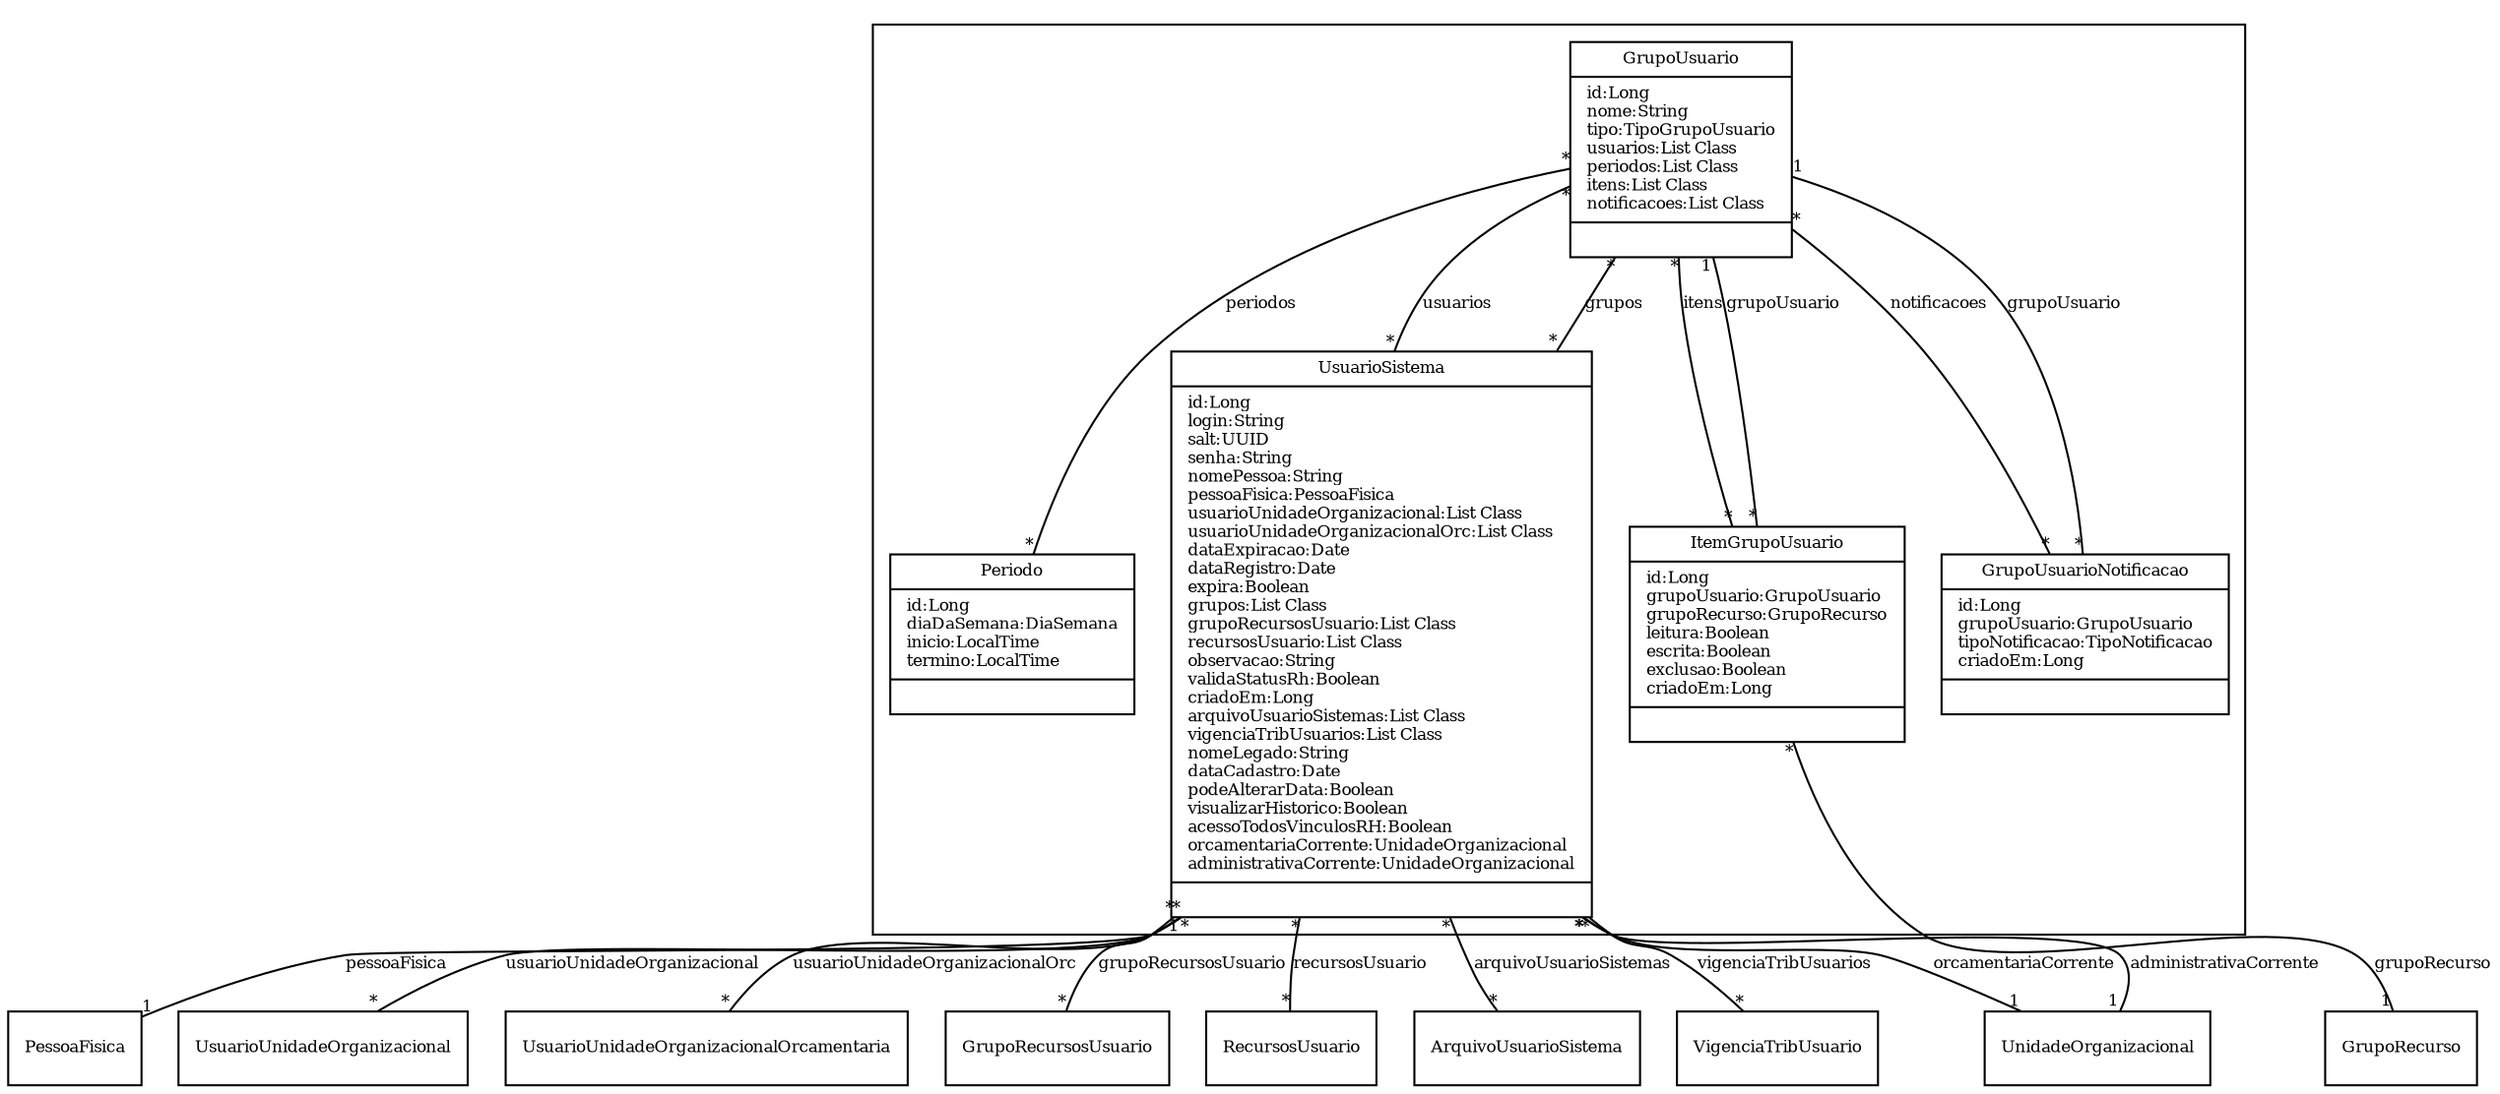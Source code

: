 digraph G{
fontname = "Times-Roman"
fontsize = 8

node [
        fontname = "Times-Roman"
        fontsize = 8
        shape = "record"
]

edge [
        fontname = "Times-Roman"
        fontsize = 8
]

subgraph clusterGRUPO_DE_USUARIO
{
GrupoUsuario [label = "{GrupoUsuario|id:Long\lnome:String\ltipo:TipoGrupoUsuario\lusuarios:List Class\lperiodos:List Class\litens:List Class\lnotificacoes:List Class\l|\l}"]
UsuarioSistema [label = "{UsuarioSistema|id:Long\llogin:String\lsalt:UUID\lsenha:String\lnomePessoa:String\lpessoaFisica:PessoaFisica\lusuarioUnidadeOrganizacional:List Class\lusuarioUnidadeOrganizacionalOrc:List Class\ldataExpiracao:Date\ldataRegistro:Date\lexpira:Boolean\lgrupos:List Class\lgrupoRecursosUsuario:List Class\lrecursosUsuario:List Class\lobservacao:String\lvalidaStatusRh:Boolean\lcriadoEm:Long\larquivoUsuarioSistemas:List Class\lvigenciaTribUsuarios:List Class\lnomeLegado:String\ldataCadastro:Date\lpodeAlterarData:Boolean\lvisualizarHistorico:Boolean\lacessoTodosVinculosRH:Boolean\lorcamentariaCorrente:UnidadeOrganizacional\ladministrativaCorrente:UnidadeOrganizacional\l|\l}"]
Periodo [label = "{Periodo|id:Long\ldiaDaSemana:DiaSemana\linicio:LocalTime\ltermino:LocalTime\l|\l}"]
ItemGrupoUsuario [label = "{ItemGrupoUsuario|id:Long\lgrupoUsuario:GrupoUsuario\lgrupoRecurso:GrupoRecurso\lleitura:Boolean\lescrita:Boolean\lexclusao:Boolean\lcriadoEm:Long\l|\l}"]
GrupoUsuarioNotificacao [label = "{GrupoUsuarioNotificacao|id:Long\lgrupoUsuario:GrupoUsuario\ltipoNotificacao:TipoNotificacao\lcriadoEm:Long\l|\l}"]
}
edge [arrowhead = "none" headlabel = "*" taillabel = "*"] GrupoUsuario -> UsuarioSistema [label = "usuarios"]
edge [arrowhead = "none" headlabel = "*" taillabel = "*"] GrupoUsuario -> Periodo [label = "periodos"]
edge [arrowhead = "none" headlabel = "*" taillabel = "*"] GrupoUsuario -> ItemGrupoUsuario [label = "itens"]
edge [arrowhead = "none" headlabel = "*" taillabel = "*"] GrupoUsuario -> GrupoUsuarioNotificacao [label = "notificacoes"]
edge [arrowhead = "none" headlabel = "1" taillabel = "1"] UsuarioSistema -> PessoaFisica [label = "pessoaFisica"]
edge [arrowhead = "none" headlabel = "*" taillabel = "*"] UsuarioSistema -> UsuarioUnidadeOrganizacional [label = "usuarioUnidadeOrganizacional"]
edge [arrowhead = "none" headlabel = "*" taillabel = "*"] UsuarioSistema -> UsuarioUnidadeOrganizacionalOrcamentaria [label = "usuarioUnidadeOrganizacionalOrc"]
edge [arrowhead = "none" headlabel = "*" taillabel = "*"] UsuarioSistema -> GrupoUsuario [label = "grupos"]
edge [arrowhead = "none" headlabel = "*" taillabel = "*"] UsuarioSistema -> GrupoRecursosUsuario [label = "grupoRecursosUsuario"]
edge [arrowhead = "none" headlabel = "*" taillabel = "*"] UsuarioSistema -> RecursosUsuario [label = "recursosUsuario"]
edge [arrowhead = "none" headlabel = "*" taillabel = "*"] UsuarioSistema -> ArquivoUsuarioSistema [label = "arquivoUsuarioSistemas"]
edge [arrowhead = "none" headlabel = "*" taillabel = "*"] UsuarioSistema -> VigenciaTribUsuario [label = "vigenciaTribUsuarios"]
edge [arrowhead = "none" headlabel = "1" taillabel = "*"] UsuarioSistema -> UnidadeOrganizacional [label = "orcamentariaCorrente"]
edge [arrowhead = "none" headlabel = "1" taillabel = "*"] UsuarioSistema -> UnidadeOrganizacional [label = "administrativaCorrente"]
edge [arrowhead = "none" headlabel = "1" taillabel = "*"] ItemGrupoUsuario -> GrupoUsuario [label = "grupoUsuario"]
edge [arrowhead = "none" headlabel = "1" taillabel = "*"] ItemGrupoUsuario -> GrupoRecurso [label = "grupoRecurso"]
edge [arrowhead = "none" headlabel = "1" taillabel = "*"] GrupoUsuarioNotificacao -> GrupoUsuario [label = "grupoUsuario"]
}

